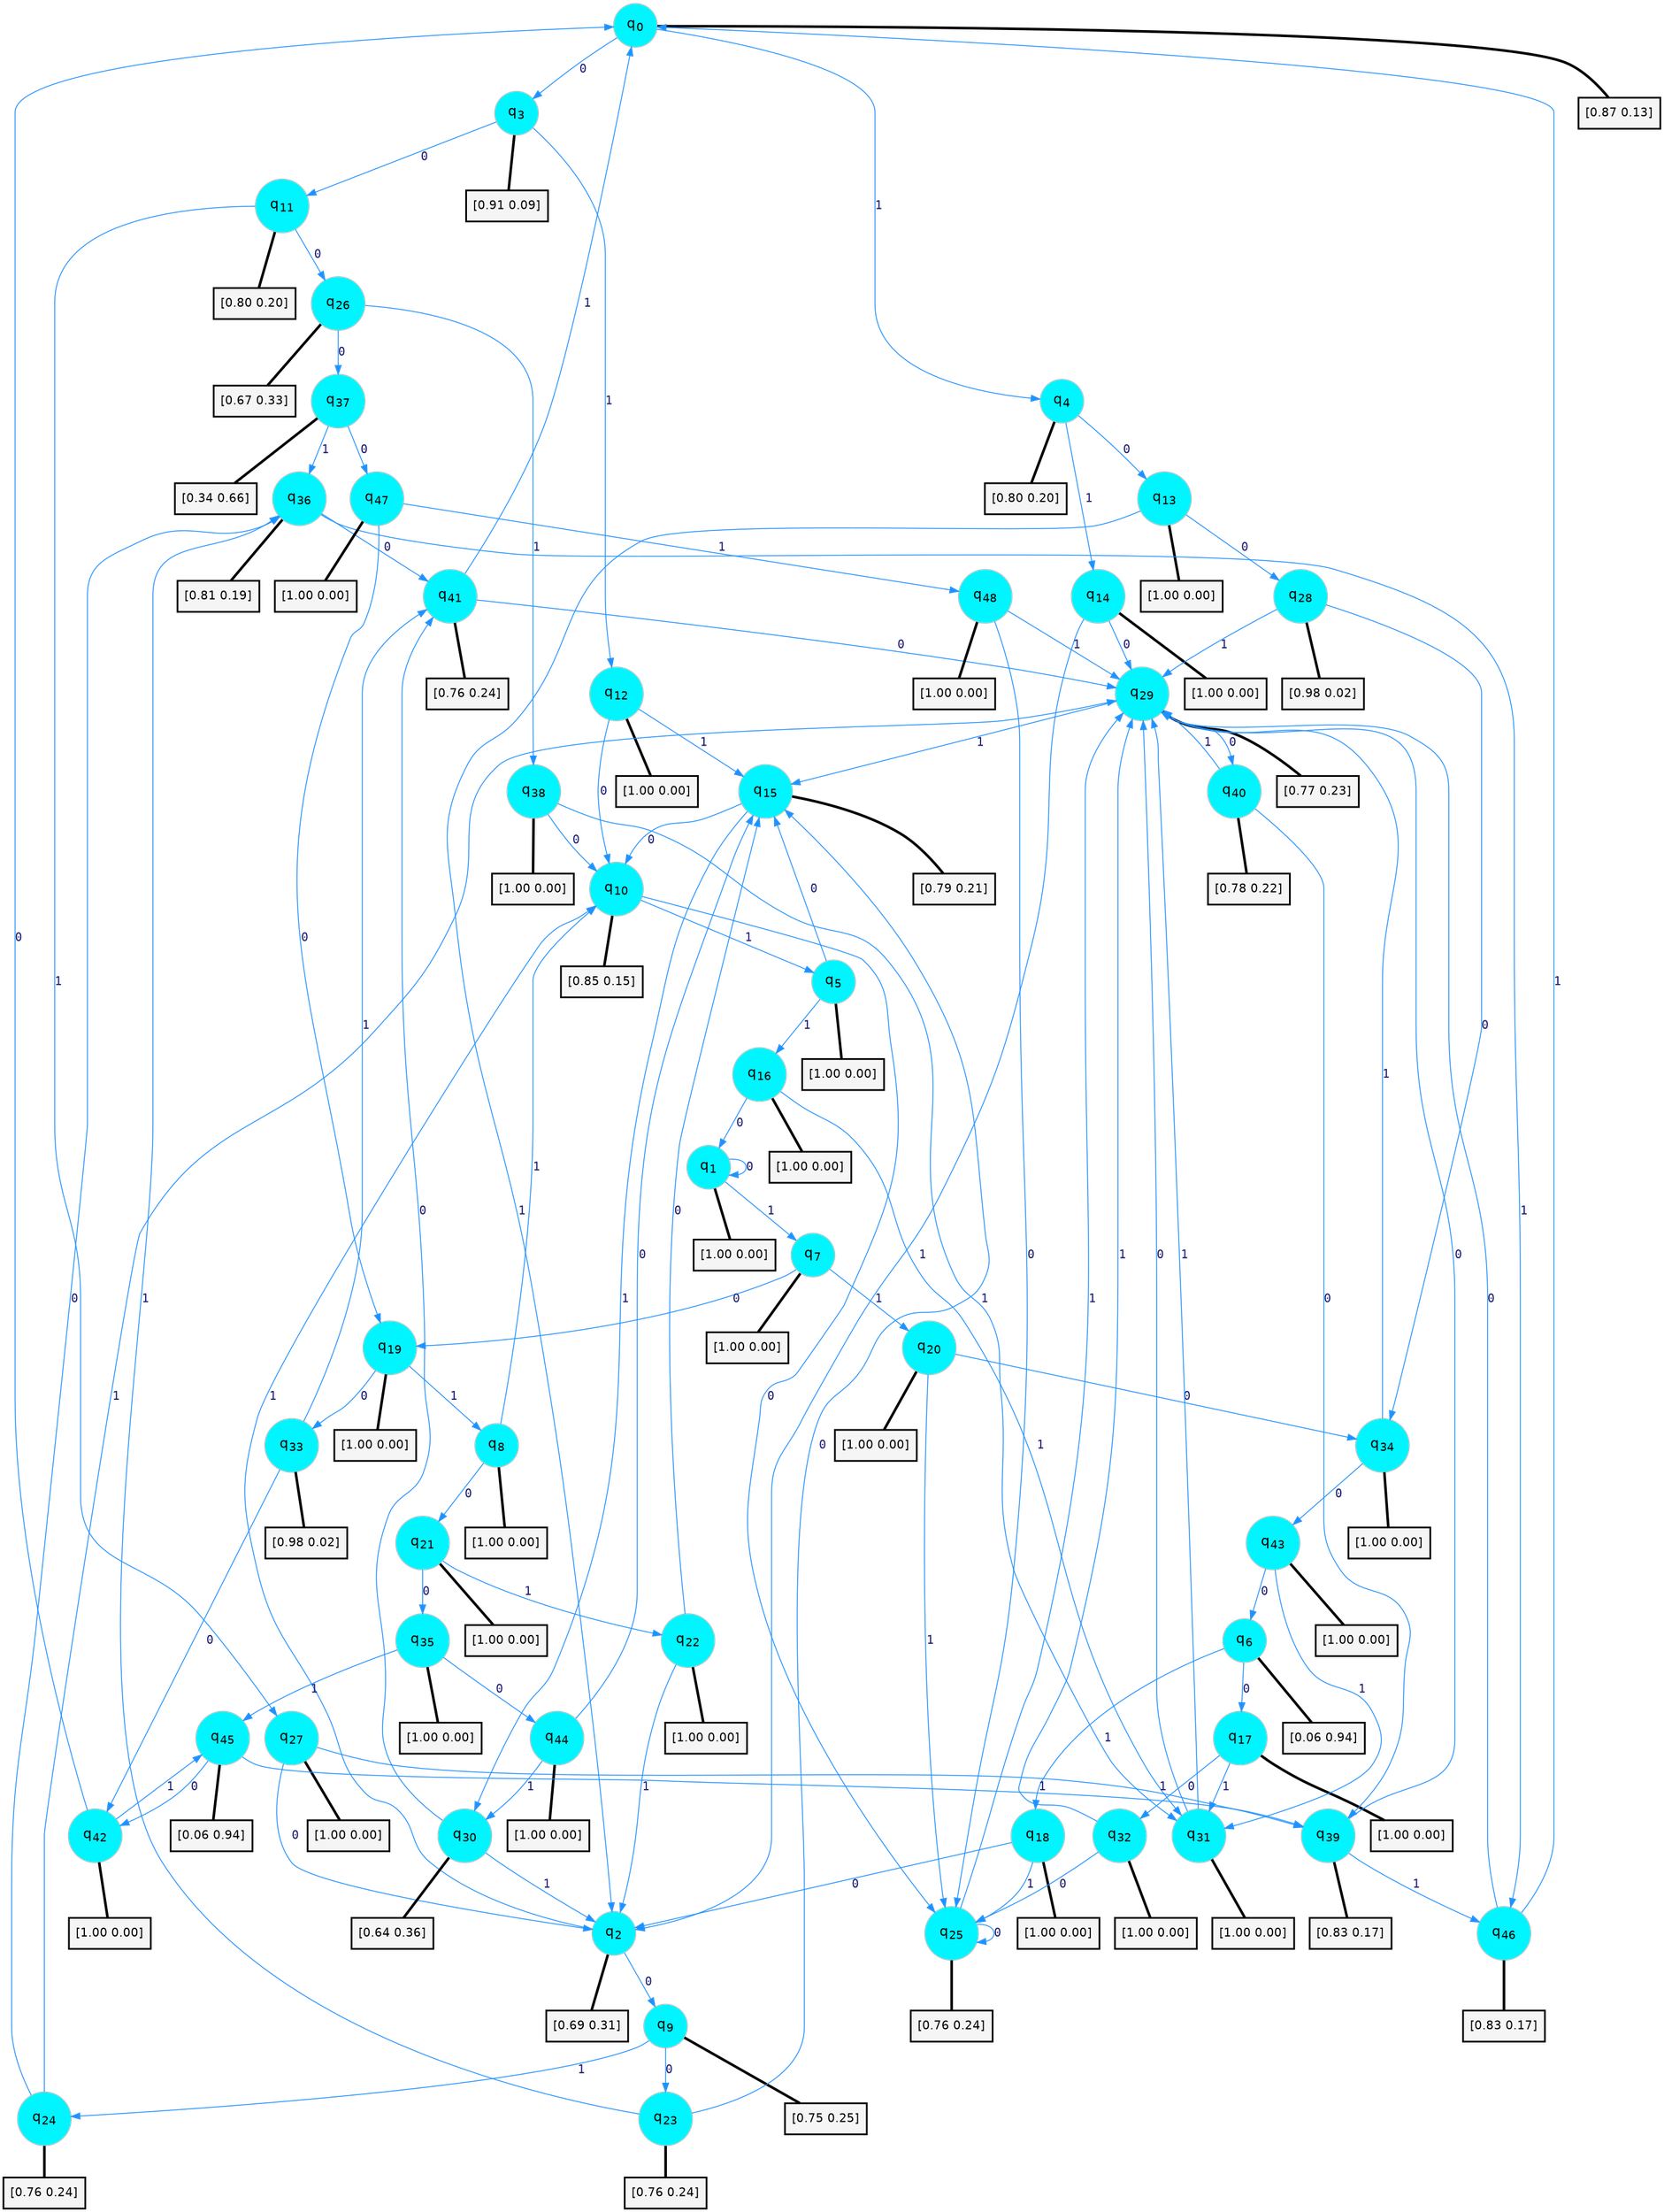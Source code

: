 digraph G {
graph [
bgcolor=transparent, dpi=300, rankdir=TD, size="40,25"];
node [
color=gray, fillcolor=turquoise1, fontcolor=black, fontname=Helvetica, fontsize=16, fontweight=bold, shape=circle, style=filled];
edge [
arrowsize=1, color=dodgerblue1, fontcolor=midnightblue, fontname=courier, fontweight=bold, penwidth=1, style=solid, weight=20];
0[label=<q<SUB>0</SUB>>];
1[label=<q<SUB>1</SUB>>];
2[label=<q<SUB>2</SUB>>];
3[label=<q<SUB>3</SUB>>];
4[label=<q<SUB>4</SUB>>];
5[label=<q<SUB>5</SUB>>];
6[label=<q<SUB>6</SUB>>];
7[label=<q<SUB>7</SUB>>];
8[label=<q<SUB>8</SUB>>];
9[label=<q<SUB>9</SUB>>];
10[label=<q<SUB>10</SUB>>];
11[label=<q<SUB>11</SUB>>];
12[label=<q<SUB>12</SUB>>];
13[label=<q<SUB>13</SUB>>];
14[label=<q<SUB>14</SUB>>];
15[label=<q<SUB>15</SUB>>];
16[label=<q<SUB>16</SUB>>];
17[label=<q<SUB>17</SUB>>];
18[label=<q<SUB>18</SUB>>];
19[label=<q<SUB>19</SUB>>];
20[label=<q<SUB>20</SUB>>];
21[label=<q<SUB>21</SUB>>];
22[label=<q<SUB>22</SUB>>];
23[label=<q<SUB>23</SUB>>];
24[label=<q<SUB>24</SUB>>];
25[label=<q<SUB>25</SUB>>];
26[label=<q<SUB>26</SUB>>];
27[label=<q<SUB>27</SUB>>];
28[label=<q<SUB>28</SUB>>];
29[label=<q<SUB>29</SUB>>];
30[label=<q<SUB>30</SUB>>];
31[label=<q<SUB>31</SUB>>];
32[label=<q<SUB>32</SUB>>];
33[label=<q<SUB>33</SUB>>];
34[label=<q<SUB>34</SUB>>];
35[label=<q<SUB>35</SUB>>];
36[label=<q<SUB>36</SUB>>];
37[label=<q<SUB>37</SUB>>];
38[label=<q<SUB>38</SUB>>];
39[label=<q<SUB>39</SUB>>];
40[label=<q<SUB>40</SUB>>];
41[label=<q<SUB>41</SUB>>];
42[label=<q<SUB>42</SUB>>];
43[label=<q<SUB>43</SUB>>];
44[label=<q<SUB>44</SUB>>];
45[label=<q<SUB>45</SUB>>];
46[label=<q<SUB>46</SUB>>];
47[label=<q<SUB>47</SUB>>];
48[label=<q<SUB>48</SUB>>];
49[label="[0.87 0.13]", shape=box,fontcolor=black, fontname=Helvetica, fontsize=14, penwidth=2, fillcolor=whitesmoke,color=black];
50[label="[1.00 0.00]", shape=box,fontcolor=black, fontname=Helvetica, fontsize=14, penwidth=2, fillcolor=whitesmoke,color=black];
51[label="[0.69 0.31]", shape=box,fontcolor=black, fontname=Helvetica, fontsize=14, penwidth=2, fillcolor=whitesmoke,color=black];
52[label="[0.91 0.09]", shape=box,fontcolor=black, fontname=Helvetica, fontsize=14, penwidth=2, fillcolor=whitesmoke,color=black];
53[label="[0.80 0.20]", shape=box,fontcolor=black, fontname=Helvetica, fontsize=14, penwidth=2, fillcolor=whitesmoke,color=black];
54[label="[1.00 0.00]", shape=box,fontcolor=black, fontname=Helvetica, fontsize=14, penwidth=2, fillcolor=whitesmoke,color=black];
55[label="[0.06 0.94]", shape=box,fontcolor=black, fontname=Helvetica, fontsize=14, penwidth=2, fillcolor=whitesmoke,color=black];
56[label="[1.00 0.00]", shape=box,fontcolor=black, fontname=Helvetica, fontsize=14, penwidth=2, fillcolor=whitesmoke,color=black];
57[label="[1.00 0.00]", shape=box,fontcolor=black, fontname=Helvetica, fontsize=14, penwidth=2, fillcolor=whitesmoke,color=black];
58[label="[0.75 0.25]", shape=box,fontcolor=black, fontname=Helvetica, fontsize=14, penwidth=2, fillcolor=whitesmoke,color=black];
59[label="[0.85 0.15]", shape=box,fontcolor=black, fontname=Helvetica, fontsize=14, penwidth=2, fillcolor=whitesmoke,color=black];
60[label="[0.80 0.20]", shape=box,fontcolor=black, fontname=Helvetica, fontsize=14, penwidth=2, fillcolor=whitesmoke,color=black];
61[label="[1.00 0.00]", shape=box,fontcolor=black, fontname=Helvetica, fontsize=14, penwidth=2, fillcolor=whitesmoke,color=black];
62[label="[1.00 0.00]", shape=box,fontcolor=black, fontname=Helvetica, fontsize=14, penwidth=2, fillcolor=whitesmoke,color=black];
63[label="[1.00 0.00]", shape=box,fontcolor=black, fontname=Helvetica, fontsize=14, penwidth=2, fillcolor=whitesmoke,color=black];
64[label="[0.79 0.21]", shape=box,fontcolor=black, fontname=Helvetica, fontsize=14, penwidth=2, fillcolor=whitesmoke,color=black];
65[label="[1.00 0.00]", shape=box,fontcolor=black, fontname=Helvetica, fontsize=14, penwidth=2, fillcolor=whitesmoke,color=black];
66[label="[1.00 0.00]", shape=box,fontcolor=black, fontname=Helvetica, fontsize=14, penwidth=2, fillcolor=whitesmoke,color=black];
67[label="[1.00 0.00]", shape=box,fontcolor=black, fontname=Helvetica, fontsize=14, penwidth=2, fillcolor=whitesmoke,color=black];
68[label="[1.00 0.00]", shape=box,fontcolor=black, fontname=Helvetica, fontsize=14, penwidth=2, fillcolor=whitesmoke,color=black];
69[label="[1.00 0.00]", shape=box,fontcolor=black, fontname=Helvetica, fontsize=14, penwidth=2, fillcolor=whitesmoke,color=black];
70[label="[1.00 0.00]", shape=box,fontcolor=black, fontname=Helvetica, fontsize=14, penwidth=2, fillcolor=whitesmoke,color=black];
71[label="[1.00 0.00]", shape=box,fontcolor=black, fontname=Helvetica, fontsize=14, penwidth=2, fillcolor=whitesmoke,color=black];
72[label="[0.76 0.24]", shape=box,fontcolor=black, fontname=Helvetica, fontsize=14, penwidth=2, fillcolor=whitesmoke,color=black];
73[label="[0.76 0.24]", shape=box,fontcolor=black, fontname=Helvetica, fontsize=14, penwidth=2, fillcolor=whitesmoke,color=black];
74[label="[0.76 0.24]", shape=box,fontcolor=black, fontname=Helvetica, fontsize=14, penwidth=2, fillcolor=whitesmoke,color=black];
75[label="[0.67 0.33]", shape=box,fontcolor=black, fontname=Helvetica, fontsize=14, penwidth=2, fillcolor=whitesmoke,color=black];
76[label="[1.00 0.00]", shape=box,fontcolor=black, fontname=Helvetica, fontsize=14, penwidth=2, fillcolor=whitesmoke,color=black];
77[label="[0.98 0.02]", shape=box,fontcolor=black, fontname=Helvetica, fontsize=14, penwidth=2, fillcolor=whitesmoke,color=black];
78[label="[0.77 0.23]", shape=box,fontcolor=black, fontname=Helvetica, fontsize=14, penwidth=2, fillcolor=whitesmoke,color=black];
79[label="[0.64 0.36]", shape=box,fontcolor=black, fontname=Helvetica, fontsize=14, penwidth=2, fillcolor=whitesmoke,color=black];
80[label="[1.00 0.00]", shape=box,fontcolor=black, fontname=Helvetica, fontsize=14, penwidth=2, fillcolor=whitesmoke,color=black];
81[label="[1.00 0.00]", shape=box,fontcolor=black, fontname=Helvetica, fontsize=14, penwidth=2, fillcolor=whitesmoke,color=black];
82[label="[0.98 0.02]", shape=box,fontcolor=black, fontname=Helvetica, fontsize=14, penwidth=2, fillcolor=whitesmoke,color=black];
83[label="[1.00 0.00]", shape=box,fontcolor=black, fontname=Helvetica, fontsize=14, penwidth=2, fillcolor=whitesmoke,color=black];
84[label="[1.00 0.00]", shape=box,fontcolor=black, fontname=Helvetica, fontsize=14, penwidth=2, fillcolor=whitesmoke,color=black];
85[label="[0.81 0.19]", shape=box,fontcolor=black, fontname=Helvetica, fontsize=14, penwidth=2, fillcolor=whitesmoke,color=black];
86[label="[0.34 0.66]", shape=box,fontcolor=black, fontname=Helvetica, fontsize=14, penwidth=2, fillcolor=whitesmoke,color=black];
87[label="[1.00 0.00]", shape=box,fontcolor=black, fontname=Helvetica, fontsize=14, penwidth=2, fillcolor=whitesmoke,color=black];
88[label="[0.83 0.17]", shape=box,fontcolor=black, fontname=Helvetica, fontsize=14, penwidth=2, fillcolor=whitesmoke,color=black];
89[label="[0.78 0.22]", shape=box,fontcolor=black, fontname=Helvetica, fontsize=14, penwidth=2, fillcolor=whitesmoke,color=black];
90[label="[0.76 0.24]", shape=box,fontcolor=black, fontname=Helvetica, fontsize=14, penwidth=2, fillcolor=whitesmoke,color=black];
91[label="[1.00 0.00]", shape=box,fontcolor=black, fontname=Helvetica, fontsize=14, penwidth=2, fillcolor=whitesmoke,color=black];
92[label="[1.00 0.00]", shape=box,fontcolor=black, fontname=Helvetica, fontsize=14, penwidth=2, fillcolor=whitesmoke,color=black];
93[label="[1.00 0.00]", shape=box,fontcolor=black, fontname=Helvetica, fontsize=14, penwidth=2, fillcolor=whitesmoke,color=black];
94[label="[0.06 0.94]", shape=box,fontcolor=black, fontname=Helvetica, fontsize=14, penwidth=2, fillcolor=whitesmoke,color=black];
95[label="[0.83 0.17]", shape=box,fontcolor=black, fontname=Helvetica, fontsize=14, penwidth=2, fillcolor=whitesmoke,color=black];
96[label="[1.00 0.00]", shape=box,fontcolor=black, fontname=Helvetica, fontsize=14, penwidth=2, fillcolor=whitesmoke,color=black];
97[label="[1.00 0.00]", shape=box,fontcolor=black, fontname=Helvetica, fontsize=14, penwidth=2, fillcolor=whitesmoke,color=black];
0->3 [label=0];
0->4 [label=1];
0->49 [arrowhead=none, penwidth=3,color=black];
1->1 [label=0];
1->7 [label=1];
1->50 [arrowhead=none, penwidth=3,color=black];
2->9 [label=0];
2->10 [label=1];
2->51 [arrowhead=none, penwidth=3,color=black];
3->11 [label=0];
3->12 [label=1];
3->52 [arrowhead=none, penwidth=3,color=black];
4->13 [label=0];
4->14 [label=1];
4->53 [arrowhead=none, penwidth=3,color=black];
5->15 [label=0];
5->16 [label=1];
5->54 [arrowhead=none, penwidth=3,color=black];
6->17 [label=0];
6->18 [label=1];
6->55 [arrowhead=none, penwidth=3,color=black];
7->19 [label=0];
7->20 [label=1];
7->56 [arrowhead=none, penwidth=3,color=black];
8->21 [label=0];
8->10 [label=1];
8->57 [arrowhead=none, penwidth=3,color=black];
9->23 [label=0];
9->24 [label=1];
9->58 [arrowhead=none, penwidth=3,color=black];
10->25 [label=0];
10->5 [label=1];
10->59 [arrowhead=none, penwidth=3,color=black];
11->26 [label=0];
11->27 [label=1];
11->60 [arrowhead=none, penwidth=3,color=black];
12->10 [label=0];
12->15 [label=1];
12->61 [arrowhead=none, penwidth=3,color=black];
13->28 [label=0];
13->2 [label=1];
13->62 [arrowhead=none, penwidth=3,color=black];
14->29 [label=0];
14->2 [label=1];
14->63 [arrowhead=none, penwidth=3,color=black];
15->10 [label=0];
15->30 [label=1];
15->64 [arrowhead=none, penwidth=3,color=black];
16->1 [label=0];
16->31 [label=1];
16->65 [arrowhead=none, penwidth=3,color=black];
17->32 [label=0];
17->31 [label=1];
17->66 [arrowhead=none, penwidth=3,color=black];
18->2 [label=0];
18->25 [label=1];
18->67 [arrowhead=none, penwidth=3,color=black];
19->33 [label=0];
19->8 [label=1];
19->68 [arrowhead=none, penwidth=3,color=black];
20->34 [label=0];
20->25 [label=1];
20->69 [arrowhead=none, penwidth=3,color=black];
21->35 [label=0];
21->22 [label=1];
21->70 [arrowhead=none, penwidth=3,color=black];
22->15 [label=0];
22->2 [label=1];
22->71 [arrowhead=none, penwidth=3,color=black];
23->15 [label=0];
23->36 [label=1];
23->72 [arrowhead=none, penwidth=3,color=black];
24->36 [label=0];
24->29 [label=1];
24->73 [arrowhead=none, penwidth=3,color=black];
25->25 [label=0];
25->29 [label=1];
25->74 [arrowhead=none, penwidth=3,color=black];
26->37 [label=0];
26->38 [label=1];
26->75 [arrowhead=none, penwidth=3,color=black];
27->2 [label=0];
27->39 [label=1];
27->76 [arrowhead=none, penwidth=3,color=black];
28->34 [label=0];
28->29 [label=1];
28->77 [arrowhead=none, penwidth=3,color=black];
29->40 [label=0];
29->15 [label=1];
29->78 [arrowhead=none, penwidth=3,color=black];
30->41 [label=0];
30->2 [label=1];
30->79 [arrowhead=none, penwidth=3,color=black];
31->29 [label=0];
31->29 [label=1];
31->80 [arrowhead=none, penwidth=3,color=black];
32->25 [label=0];
32->29 [label=1];
32->81 [arrowhead=none, penwidth=3,color=black];
33->42 [label=0];
33->41 [label=1];
33->82 [arrowhead=none, penwidth=3,color=black];
34->43 [label=0];
34->29 [label=1];
34->83 [arrowhead=none, penwidth=3,color=black];
35->44 [label=0];
35->45 [label=1];
35->84 [arrowhead=none, penwidth=3,color=black];
36->41 [label=0];
36->46 [label=1];
36->85 [arrowhead=none, penwidth=3,color=black];
37->47 [label=0];
37->36 [label=1];
37->86 [arrowhead=none, penwidth=3,color=black];
38->10 [label=0];
38->31 [label=1];
38->87 [arrowhead=none, penwidth=3,color=black];
39->29 [label=0];
39->46 [label=1];
39->88 [arrowhead=none, penwidth=3,color=black];
40->39 [label=0];
40->29 [label=1];
40->89 [arrowhead=none, penwidth=3,color=black];
41->29 [label=0];
41->0 [label=1];
41->90 [arrowhead=none, penwidth=3,color=black];
42->0 [label=0];
42->45 [label=1];
42->91 [arrowhead=none, penwidth=3,color=black];
43->6 [label=0];
43->31 [label=1];
43->92 [arrowhead=none, penwidth=3,color=black];
44->15 [label=0];
44->30 [label=1];
44->93 [arrowhead=none, penwidth=3,color=black];
45->42 [label=0];
45->39 [label=1];
45->94 [arrowhead=none, penwidth=3,color=black];
46->29 [label=0];
46->0 [label=1];
46->95 [arrowhead=none, penwidth=3,color=black];
47->19 [label=0];
47->48 [label=1];
47->96 [arrowhead=none, penwidth=3,color=black];
48->25 [label=0];
48->29 [label=1];
48->97 [arrowhead=none, penwidth=3,color=black];
}
